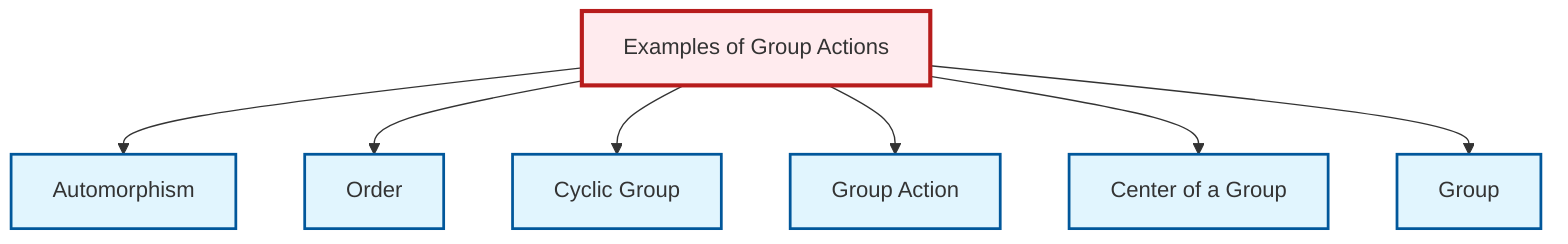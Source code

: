 graph TD
    classDef definition fill:#e1f5fe,stroke:#01579b,stroke-width:2px
    classDef theorem fill:#f3e5f5,stroke:#4a148c,stroke-width:2px
    classDef axiom fill:#fff3e0,stroke:#e65100,stroke-width:2px
    classDef example fill:#e8f5e9,stroke:#1b5e20,stroke-width:2px
    classDef current fill:#ffebee,stroke:#b71c1c,stroke-width:3px
    def-automorphism["Automorphism"]:::definition
    def-cyclic-group["Cyclic Group"]:::definition
    def-group["Group"]:::definition
    def-group-action["Group Action"]:::definition
    def-center-of-group["Center of a Group"]:::definition
    ex-group-action-examples["Examples of Group Actions"]:::example
    def-order["Order"]:::definition
    ex-group-action-examples --> def-automorphism
    ex-group-action-examples --> def-order
    ex-group-action-examples --> def-cyclic-group
    ex-group-action-examples --> def-group-action
    ex-group-action-examples --> def-center-of-group
    ex-group-action-examples --> def-group
    class ex-group-action-examples current